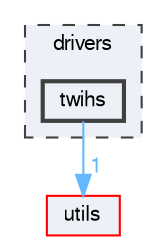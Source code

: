 digraph "twihs"
{
 // LATEX_PDF_SIZE
  bgcolor="transparent";
  edge [fontname=FreeSans,fontsize=10,labelfontname=FreeSans,labelfontsize=10];
  node [fontname=FreeSans,fontsize=10,shape=box,height=0.2,width=0.4];
  compound=true
  subgraph clusterdir_23452eaafd74a0dfcbccff24142d67ec {
    graph [ bgcolor="#edf0f7", pencolor="grey25", label="drivers", fontname=FreeSans,fontsize=10 style="filled,dashed", URL="dir_23452eaafd74a0dfcbccff24142d67ec.html",tooltip=""]
  dir_1264edba60d52a9864338e7e497b8fe8 [label="twihs", fillcolor="#edf0f7", color="grey25", style="filled,bold", URL="dir_1264edba60d52a9864338e7e497b8fe8.html",tooltip=""];
  }
  dir_7dbb3f8d9b3c7f1bbfe241818c433d10 [label="utils", fillcolor="#edf0f7", color="red", style="filled", URL="dir_7dbb3f8d9b3c7f1bbfe241818c433d10.html",tooltip=""];
  dir_1264edba60d52a9864338e7e497b8fe8->dir_7dbb3f8d9b3c7f1bbfe241818c433d10 [headlabel="1", labeldistance=1.5 headhref="dir_000064_000068.html" color="steelblue1" fontcolor="steelblue1"];
}
